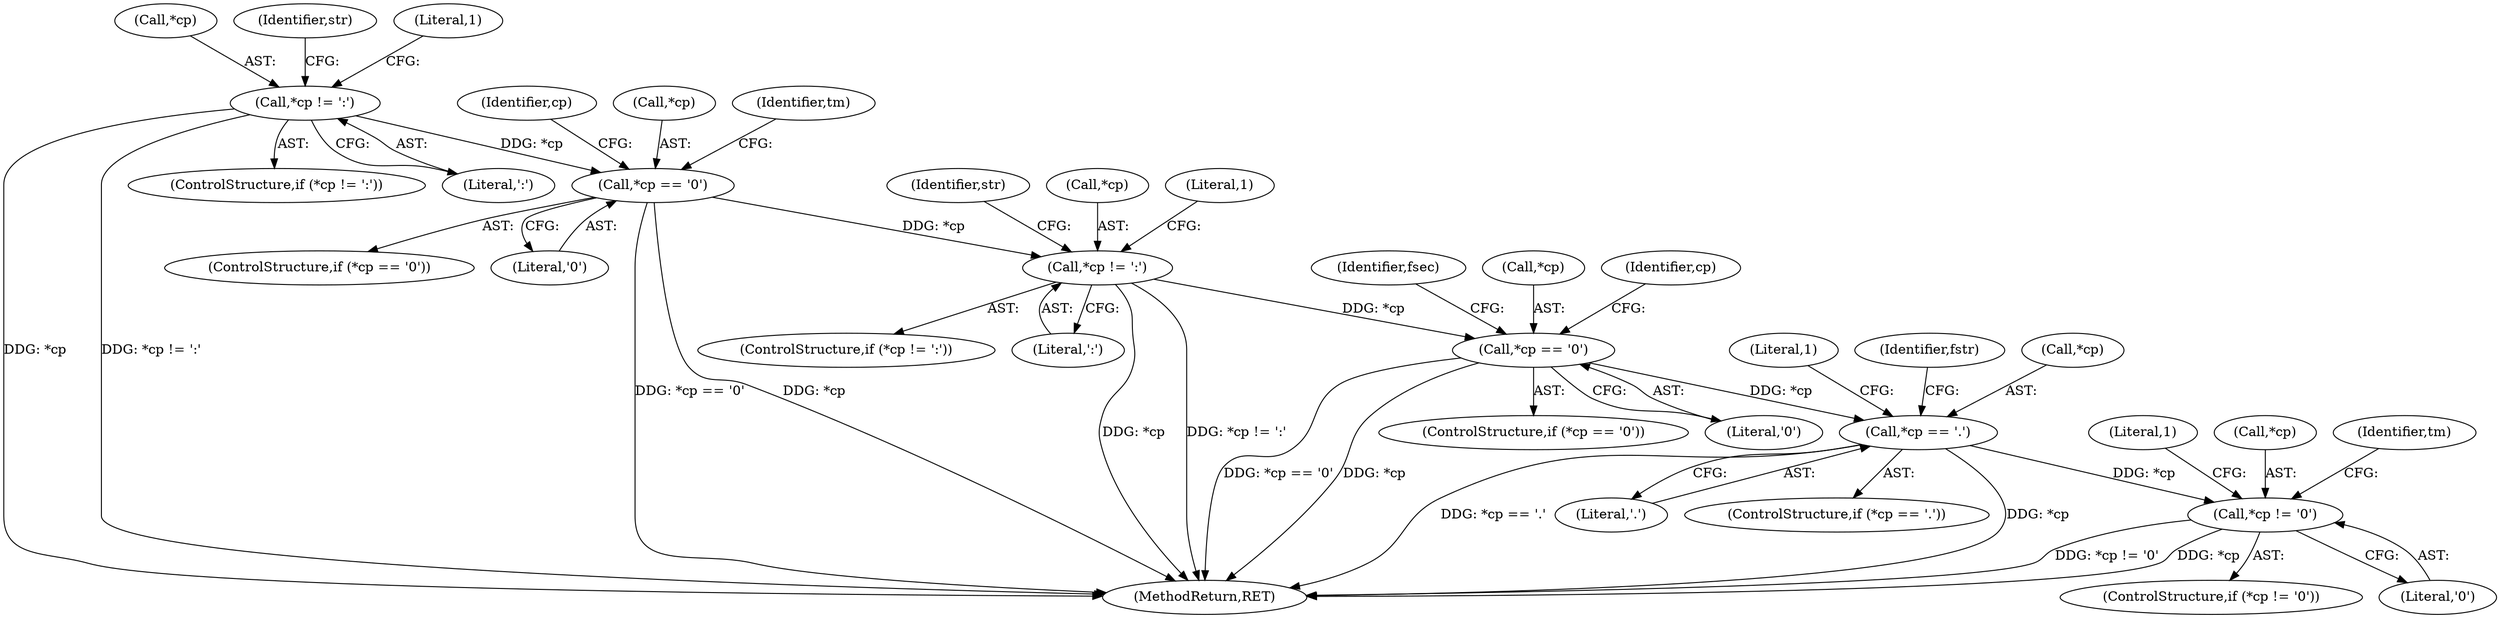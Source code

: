 digraph "0_postgres_4318daecc959886d001a6e79c6ea853e8b1dfb4b_1@pointer" {
"1000229" [label="(Call,*cp != '\0')"];
"1000196" [label="(Call,*cp == '.')"];
"1000186" [label="(Call,*cp == '\0')"];
"1000162" [label="(Call,*cp != ':')"];
"1000146" [label="(Call,*cp == '\0')"];
"1000124" [label="(Call,*cp != ':')"];
"1000123" [label="(ControlStructure,if (*cp != ':'))"];
"1000127" [label="(Literal,':')"];
"1000239" [label="(Literal,1)"];
"1000192" [label="(Identifier,fsec)"];
"1000187" [label="(Call,*cp)"];
"1000199" [label="(Literal,'.')"];
"1000124" [label="(Call,*cp != ':')"];
"1000125" [label="(Call,*cp)"];
"1000186" [label="(Call,*cp == '\0')"];
"1000235" [label="(Literal,1)"];
"1000229" [label="(Call,*cp != '\0')"];
"1000228" [label="(ControlStructure,if (*cp != '\0'))"];
"1000185" [label="(ControlStructure,if (*cp == '\0'))"];
"1000196" [label="(Call,*cp == '.')"];
"1000162" [label="(Call,*cp != ':')"];
"1000189" [label="(Literal,'\0')"];
"1000149" [label="(Literal,'\0')"];
"1000203" [label="(Identifier,fstr)"];
"1000172" [label="(Identifier,str)"];
"1000165" [label="(Literal,':')"];
"1000195" [label="(ControlStructure,if (*cp == '.'))"];
"1000164" [label="(Identifier,cp)"];
"1000161" [label="(ControlStructure,if (*cp != ':'))"];
"1000163" [label="(Call,*cp)"];
"1000230" [label="(Call,*cp)"];
"1000232" [label="(Literal,'\0')"];
"1000198" [label="(Identifier,cp)"];
"1000280" [label="(MethodReturn,RET)"];
"1000145" [label="(ControlStructure,if (*cp == '\0'))"];
"1000147" [label="(Call,*cp)"];
"1000132" [label="(Identifier,str)"];
"1000153" [label="(Identifier,tm)"];
"1000130" [label="(Literal,1)"];
"1000146" [label="(Call,*cp == '\0')"];
"1000197" [label="(Call,*cp)"];
"1000244" [label="(Identifier,tm)"];
"1000168" [label="(Literal,1)"];
"1000229" -> "1000228"  [label="AST: "];
"1000229" -> "1000232"  [label="CFG: "];
"1000230" -> "1000229"  [label="AST: "];
"1000232" -> "1000229"  [label="AST: "];
"1000235" -> "1000229"  [label="CFG: "];
"1000244" -> "1000229"  [label="CFG: "];
"1000229" -> "1000280"  [label="DDG: *cp != '\0'"];
"1000229" -> "1000280"  [label="DDG: *cp"];
"1000196" -> "1000229"  [label="DDG: *cp"];
"1000196" -> "1000195"  [label="AST: "];
"1000196" -> "1000199"  [label="CFG: "];
"1000197" -> "1000196"  [label="AST: "];
"1000199" -> "1000196"  [label="AST: "];
"1000203" -> "1000196"  [label="CFG: "];
"1000239" -> "1000196"  [label="CFG: "];
"1000196" -> "1000280"  [label="DDG: *cp"];
"1000196" -> "1000280"  [label="DDG: *cp == '.'"];
"1000186" -> "1000196"  [label="DDG: *cp"];
"1000186" -> "1000185"  [label="AST: "];
"1000186" -> "1000189"  [label="CFG: "];
"1000187" -> "1000186"  [label="AST: "];
"1000189" -> "1000186"  [label="AST: "];
"1000192" -> "1000186"  [label="CFG: "];
"1000198" -> "1000186"  [label="CFG: "];
"1000186" -> "1000280"  [label="DDG: *cp == '\0'"];
"1000186" -> "1000280"  [label="DDG: *cp"];
"1000162" -> "1000186"  [label="DDG: *cp"];
"1000162" -> "1000161"  [label="AST: "];
"1000162" -> "1000165"  [label="CFG: "];
"1000163" -> "1000162"  [label="AST: "];
"1000165" -> "1000162"  [label="AST: "];
"1000168" -> "1000162"  [label="CFG: "];
"1000172" -> "1000162"  [label="CFG: "];
"1000162" -> "1000280"  [label="DDG: *cp"];
"1000162" -> "1000280"  [label="DDG: *cp != ':'"];
"1000146" -> "1000162"  [label="DDG: *cp"];
"1000146" -> "1000145"  [label="AST: "];
"1000146" -> "1000149"  [label="CFG: "];
"1000147" -> "1000146"  [label="AST: "];
"1000149" -> "1000146"  [label="AST: "];
"1000153" -> "1000146"  [label="CFG: "];
"1000164" -> "1000146"  [label="CFG: "];
"1000146" -> "1000280"  [label="DDG: *cp == '\0'"];
"1000146" -> "1000280"  [label="DDG: *cp"];
"1000124" -> "1000146"  [label="DDG: *cp"];
"1000124" -> "1000123"  [label="AST: "];
"1000124" -> "1000127"  [label="CFG: "];
"1000125" -> "1000124"  [label="AST: "];
"1000127" -> "1000124"  [label="AST: "];
"1000130" -> "1000124"  [label="CFG: "];
"1000132" -> "1000124"  [label="CFG: "];
"1000124" -> "1000280"  [label="DDG: *cp"];
"1000124" -> "1000280"  [label="DDG: *cp != ':'"];
}
